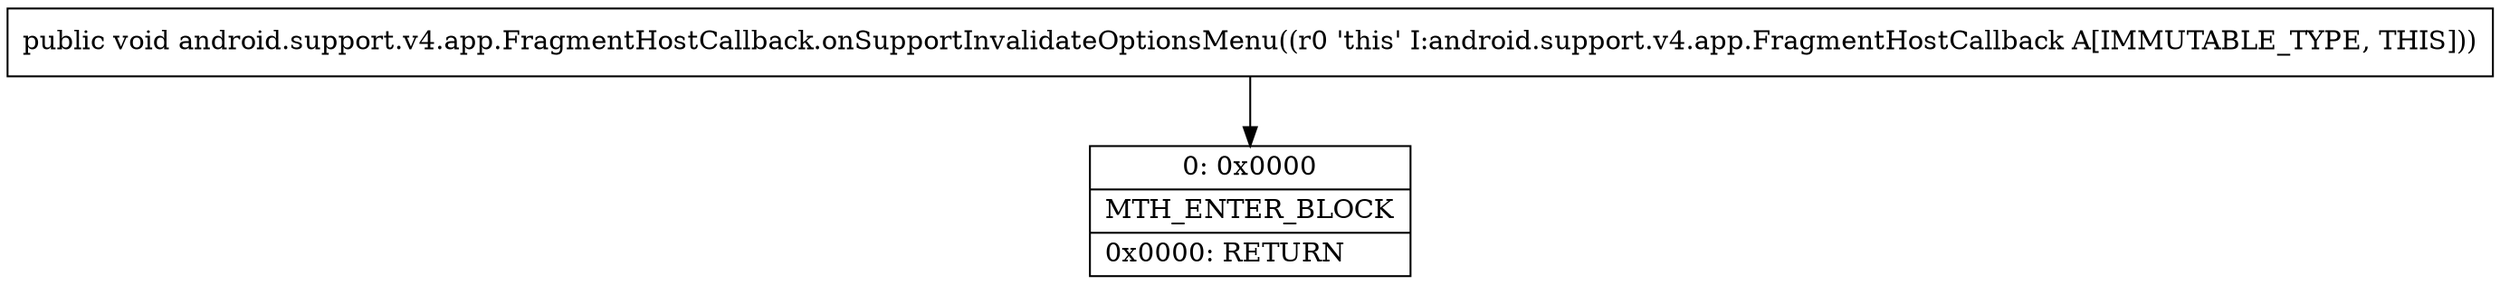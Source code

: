 digraph "CFG forandroid.support.v4.app.FragmentHostCallback.onSupportInvalidateOptionsMenu()V" {
Node_0 [shape=record,label="{0\:\ 0x0000|MTH_ENTER_BLOCK\l|0x0000: RETURN   \l}"];
MethodNode[shape=record,label="{public void android.support.v4.app.FragmentHostCallback.onSupportInvalidateOptionsMenu((r0 'this' I:android.support.v4.app.FragmentHostCallback A[IMMUTABLE_TYPE, THIS])) }"];
MethodNode -> Node_0;
}


